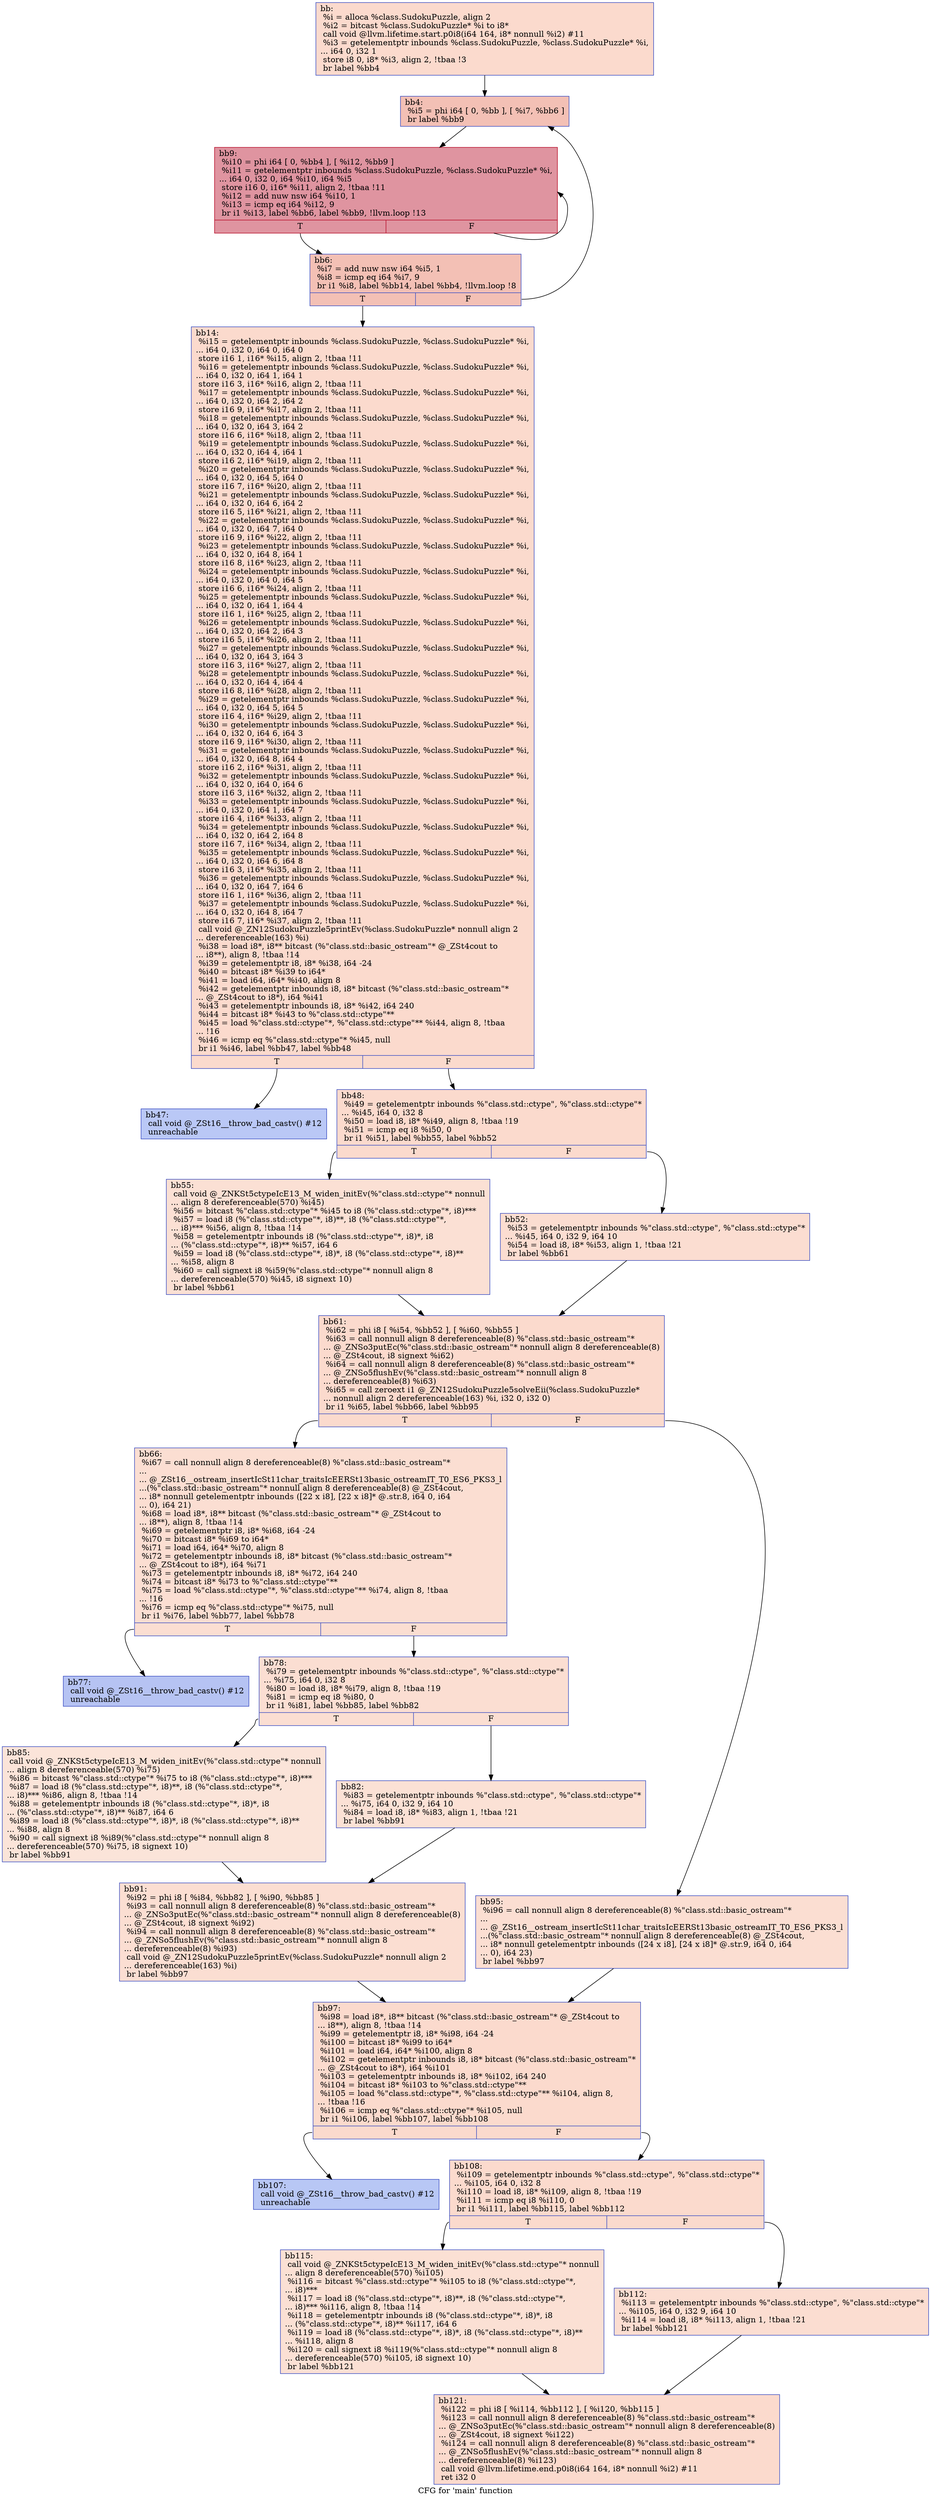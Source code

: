 digraph "CFG for 'main' function" {
	label="CFG for 'main' function";

	Node0x585cc40 [shape=record,color="#3d50c3ff", style=filled, fillcolor="#f7ac8e70",label="{bb:\l  %i = alloca %class.SudokuPuzzle, align 2\l  %i2 = bitcast %class.SudokuPuzzle* %i to i8*\l  call void @llvm.lifetime.start.p0i8(i64 164, i8* nonnull %i2) #11\l  %i3 = getelementptr inbounds %class.SudokuPuzzle, %class.SudokuPuzzle* %i,\l... i64 0, i32 1\l  store i8 0, i8* %i3, align 2, !tbaa !3\l  br label %bb4\l}"];
	Node0x585cc40 -> Node0x585d0e0;
	Node0x585d0e0 [shape=record,color="#3d50c3ff", style=filled, fillcolor="#e5705870",label="{bb4:                                              \l  %i5 = phi i64 [ 0, %bb ], [ %i7, %bb6 ]\l  br label %bb9\l}"];
	Node0x585d0e0 -> Node0x585d2a0;
	Node0x585d1c0 [shape=record,color="#3d50c3ff", style=filled, fillcolor="#e5705870",label="{bb6:                                              \l  %i7 = add nuw nsw i64 %i5, 1\l  %i8 = icmp eq i64 %i7, 9\l  br i1 %i8, label %bb14, label %bb4, !llvm.loop !8\l|{<s0>T|<s1>F}}"];
	Node0x585d1c0:s0 -> Node0x585d520;
	Node0x585d1c0:s1 -> Node0x585d0e0;
	Node0x585d2a0 [shape=record,color="#b70d28ff", style=filled, fillcolor="#b70d2870",label="{bb9:                                              \l  %i10 = phi i64 [ 0, %bb4 ], [ %i12, %bb9 ]\l  %i11 = getelementptr inbounds %class.SudokuPuzzle, %class.SudokuPuzzle* %i,\l... i64 0, i32 0, i64 %i10, i64 %i5\l  store i16 0, i16* %i11, align 2, !tbaa !11\l  %i12 = add nuw nsw i64 %i10, 1\l  %i13 = icmp eq i64 %i12, 9\l  br i1 %i13, label %bb6, label %bb9, !llvm.loop !13\l|{<s0>T|<s1>F}}"];
	Node0x585d2a0:s0 -> Node0x585d1c0;
	Node0x585d2a0:s1 -> Node0x585d2a0;
	Node0x585d520 [shape=record,color="#3d50c3ff", style=filled, fillcolor="#f7ac8e70",label="{bb14:                                             \l  %i15 = getelementptr inbounds %class.SudokuPuzzle, %class.SudokuPuzzle* %i,\l... i64 0, i32 0, i64 0, i64 0\l  store i16 1, i16* %i15, align 2, !tbaa !11\l  %i16 = getelementptr inbounds %class.SudokuPuzzle, %class.SudokuPuzzle* %i,\l... i64 0, i32 0, i64 1, i64 1\l  store i16 3, i16* %i16, align 2, !tbaa !11\l  %i17 = getelementptr inbounds %class.SudokuPuzzle, %class.SudokuPuzzle* %i,\l... i64 0, i32 0, i64 2, i64 2\l  store i16 9, i16* %i17, align 2, !tbaa !11\l  %i18 = getelementptr inbounds %class.SudokuPuzzle, %class.SudokuPuzzle* %i,\l... i64 0, i32 0, i64 3, i64 2\l  store i16 6, i16* %i18, align 2, !tbaa !11\l  %i19 = getelementptr inbounds %class.SudokuPuzzle, %class.SudokuPuzzle* %i,\l... i64 0, i32 0, i64 4, i64 1\l  store i16 2, i16* %i19, align 2, !tbaa !11\l  %i20 = getelementptr inbounds %class.SudokuPuzzle, %class.SudokuPuzzle* %i,\l... i64 0, i32 0, i64 5, i64 0\l  store i16 7, i16* %i20, align 2, !tbaa !11\l  %i21 = getelementptr inbounds %class.SudokuPuzzle, %class.SudokuPuzzle* %i,\l... i64 0, i32 0, i64 6, i64 2\l  store i16 5, i16* %i21, align 2, !tbaa !11\l  %i22 = getelementptr inbounds %class.SudokuPuzzle, %class.SudokuPuzzle* %i,\l... i64 0, i32 0, i64 7, i64 0\l  store i16 9, i16* %i22, align 2, !tbaa !11\l  %i23 = getelementptr inbounds %class.SudokuPuzzle, %class.SudokuPuzzle* %i,\l... i64 0, i32 0, i64 8, i64 1\l  store i16 8, i16* %i23, align 2, !tbaa !11\l  %i24 = getelementptr inbounds %class.SudokuPuzzle, %class.SudokuPuzzle* %i,\l... i64 0, i32 0, i64 0, i64 5\l  store i16 6, i16* %i24, align 2, !tbaa !11\l  %i25 = getelementptr inbounds %class.SudokuPuzzle, %class.SudokuPuzzle* %i,\l... i64 0, i32 0, i64 1, i64 4\l  store i16 1, i16* %i25, align 2, !tbaa !11\l  %i26 = getelementptr inbounds %class.SudokuPuzzle, %class.SudokuPuzzle* %i,\l... i64 0, i32 0, i64 2, i64 3\l  store i16 5, i16* %i26, align 2, !tbaa !11\l  %i27 = getelementptr inbounds %class.SudokuPuzzle, %class.SudokuPuzzle* %i,\l... i64 0, i32 0, i64 3, i64 3\l  store i16 3, i16* %i27, align 2, !tbaa !11\l  %i28 = getelementptr inbounds %class.SudokuPuzzle, %class.SudokuPuzzle* %i,\l... i64 0, i32 0, i64 4, i64 4\l  store i16 8, i16* %i28, align 2, !tbaa !11\l  %i29 = getelementptr inbounds %class.SudokuPuzzle, %class.SudokuPuzzle* %i,\l... i64 0, i32 0, i64 5, i64 5\l  store i16 4, i16* %i29, align 2, !tbaa !11\l  %i30 = getelementptr inbounds %class.SudokuPuzzle, %class.SudokuPuzzle* %i,\l... i64 0, i32 0, i64 6, i64 3\l  store i16 9, i16* %i30, align 2, !tbaa !11\l  %i31 = getelementptr inbounds %class.SudokuPuzzle, %class.SudokuPuzzle* %i,\l... i64 0, i32 0, i64 8, i64 4\l  store i16 2, i16* %i31, align 2, !tbaa !11\l  %i32 = getelementptr inbounds %class.SudokuPuzzle, %class.SudokuPuzzle* %i,\l... i64 0, i32 0, i64 0, i64 6\l  store i16 3, i16* %i32, align 2, !tbaa !11\l  %i33 = getelementptr inbounds %class.SudokuPuzzle, %class.SudokuPuzzle* %i,\l... i64 0, i32 0, i64 1, i64 7\l  store i16 4, i16* %i33, align 2, !tbaa !11\l  %i34 = getelementptr inbounds %class.SudokuPuzzle, %class.SudokuPuzzle* %i,\l... i64 0, i32 0, i64 2, i64 8\l  store i16 7, i16* %i34, align 2, !tbaa !11\l  %i35 = getelementptr inbounds %class.SudokuPuzzle, %class.SudokuPuzzle* %i,\l... i64 0, i32 0, i64 6, i64 8\l  store i16 3, i16* %i35, align 2, !tbaa !11\l  %i36 = getelementptr inbounds %class.SudokuPuzzle, %class.SudokuPuzzle* %i,\l... i64 0, i32 0, i64 7, i64 6\l  store i16 1, i16* %i36, align 2, !tbaa !11\l  %i37 = getelementptr inbounds %class.SudokuPuzzle, %class.SudokuPuzzle* %i,\l... i64 0, i32 0, i64 8, i64 7\l  store i16 7, i16* %i37, align 2, !tbaa !11\l  call void @_ZN12SudokuPuzzle5printEv(%class.SudokuPuzzle* nonnull align 2\l... dereferenceable(163) %i)\l  %i38 = load i8*, i8** bitcast (%\"class.std::basic_ostream\"* @_ZSt4cout to\l... i8**), align 8, !tbaa !14\l  %i39 = getelementptr i8, i8* %i38, i64 -24\l  %i40 = bitcast i8* %i39 to i64*\l  %i41 = load i64, i64* %i40, align 8\l  %i42 = getelementptr inbounds i8, i8* bitcast (%\"class.std::basic_ostream\"*\l... @_ZSt4cout to i8*), i64 %i41\l  %i43 = getelementptr inbounds i8, i8* %i42, i64 240\l  %i44 = bitcast i8* %i43 to %\"class.std::ctype\"**\l  %i45 = load %\"class.std::ctype\"*, %\"class.std::ctype\"** %i44, align 8, !tbaa\l... !16\l  %i46 = icmp eq %\"class.std::ctype\"* %i45, null\l  br i1 %i46, label %bb47, label %bb48\l|{<s0>T|<s1>F}}"];
	Node0x585d520:s0 -> Node0x5852190;
	Node0x585d520:s1 -> Node0x5852200;
	Node0x5852190 [shape=record,color="#3d50c3ff", style=filled, fillcolor="#6282ea70",label="{bb47:                                             \l  call void @_ZSt16__throw_bad_castv() #12\l  unreachable\l}"];
	Node0x5852200 [shape=record,color="#3d50c3ff", style=filled, fillcolor="#f7ac8e70",label="{bb48:                                             \l  %i49 = getelementptr inbounds %\"class.std::ctype\", %\"class.std::ctype\"*\l... %i45, i64 0, i32 8\l  %i50 = load i8, i8* %i49, align 8, !tbaa !19\l  %i51 = icmp eq i8 %i50, 0\l  br i1 %i51, label %bb55, label %bb52\l|{<s0>T|<s1>F}}"];
	Node0x5852200:s0 -> Node0x5852680;
	Node0x5852200:s1 -> Node0x58526f0;
	Node0x58526f0 [shape=record,color="#3d50c3ff", style=filled, fillcolor="#f7b39670",label="{bb52:                                             \l  %i53 = getelementptr inbounds %\"class.std::ctype\", %\"class.std::ctype\"*\l... %i45, i64 0, i32 9, i64 10\l  %i54 = load i8, i8* %i53, align 1, !tbaa !21\l  br label %bb61\l}"];
	Node0x58526f0 -> Node0x58650f0;
	Node0x5852680 [shape=record,color="#3d50c3ff", style=filled, fillcolor="#f7b99e70",label="{bb55:                                             \l  call void @_ZNKSt5ctypeIcE13_M_widen_initEv(%\"class.std::ctype\"* nonnull\l... align 8 dereferenceable(570) %i45)\l  %i56 = bitcast %\"class.std::ctype\"* %i45 to i8 (%\"class.std::ctype\"*, i8)***\l  %i57 = load i8 (%\"class.std::ctype\"*, i8)**, i8 (%\"class.std::ctype\"*,\l... i8)*** %i56, align 8, !tbaa !14\l  %i58 = getelementptr inbounds i8 (%\"class.std::ctype\"*, i8)*, i8\l... (%\"class.std::ctype\"*, i8)** %i57, i64 6\l  %i59 = load i8 (%\"class.std::ctype\"*, i8)*, i8 (%\"class.std::ctype\"*, i8)**\l... %i58, align 8\l  %i60 = call signext i8 %i59(%\"class.std::ctype\"* nonnull align 8\l... dereferenceable(570) %i45, i8 signext 10)\l  br label %bb61\l}"];
	Node0x5852680 -> Node0x58650f0;
	Node0x58650f0 [shape=record,color="#3d50c3ff", style=filled, fillcolor="#f7ac8e70",label="{bb61:                                             \l  %i62 = phi i8 [ %i54, %bb52 ], [ %i60, %bb55 ]\l  %i63 = call nonnull align 8 dereferenceable(8) %\"class.std::basic_ostream\"*\l... @_ZNSo3putEc(%\"class.std::basic_ostream\"* nonnull align 8 dereferenceable(8)\l... @_ZSt4cout, i8 signext %i62)\l  %i64 = call nonnull align 8 dereferenceable(8) %\"class.std::basic_ostream\"*\l... @_ZNSo5flushEv(%\"class.std::basic_ostream\"* nonnull align 8\l... dereferenceable(8) %i63)\l  %i65 = call zeroext i1 @_ZN12SudokuPuzzle5solveEii(%class.SudokuPuzzle*\l... nonnull align 2 dereferenceable(163) %i, i32 0, i32 0)\l  br i1 %i65, label %bb66, label %bb95\l|{<s0>T|<s1>F}}"];
	Node0x58650f0:s0 -> Node0x5865af0;
	Node0x58650f0:s1 -> Node0x5865b40;
	Node0x5865af0 [shape=record,color="#3d50c3ff", style=filled, fillcolor="#f7b59970",label="{bb66:                                             \l  %i67 = call nonnull align 8 dereferenceable(8) %\"class.std::basic_ostream\"*\l...\l... @_ZSt16__ostream_insertIcSt11char_traitsIcEERSt13basic_ostreamIT_T0_ES6_PKS3_l\l...(%\"class.std::basic_ostream\"* nonnull align 8 dereferenceable(8) @_ZSt4cout,\l... i8* nonnull getelementptr inbounds ([22 x i8], [22 x i8]* @.str.8, i64 0, i64\l... 0), i64 21)\l  %i68 = load i8*, i8** bitcast (%\"class.std::basic_ostream\"* @_ZSt4cout to\l... i8**), align 8, !tbaa !14\l  %i69 = getelementptr i8, i8* %i68, i64 -24\l  %i70 = bitcast i8* %i69 to i64*\l  %i71 = load i64, i64* %i70, align 8\l  %i72 = getelementptr inbounds i8, i8* bitcast (%\"class.std::basic_ostream\"*\l... @_ZSt4cout to i8*), i64 %i71\l  %i73 = getelementptr inbounds i8, i8* %i72, i64 240\l  %i74 = bitcast i8* %i73 to %\"class.std::ctype\"**\l  %i75 = load %\"class.std::ctype\"*, %\"class.std::ctype\"** %i74, align 8, !tbaa\l... !16\l  %i76 = icmp eq %\"class.std::ctype\"* %i75, null\l  br i1 %i76, label %bb77, label %bb78\l|{<s0>T|<s1>F}}"];
	Node0x5865af0:s0 -> Node0x58664c0;
	Node0x5865af0:s1 -> Node0x5866530;
	Node0x58664c0 [shape=record,color="#3d50c3ff", style=filled, fillcolor="#5977e370",label="{bb77:                                             \l  call void @_ZSt16__throw_bad_castv() #12\l  unreachable\l}"];
	Node0x5866530 [shape=record,color="#3d50c3ff", style=filled, fillcolor="#f7b59970",label="{bb78:                                             \l  %i79 = getelementptr inbounds %\"class.std::ctype\", %\"class.std::ctype\"*\l... %i75, i64 0, i32 8\l  %i80 = load i8, i8* %i79, align 8, !tbaa !19\l  %i81 = icmp eq i8 %i80, 0\l  br i1 %i81, label %bb85, label %bb82\l|{<s0>T|<s1>F}}"];
	Node0x5866530:s0 -> Node0x58669e0;
	Node0x5866530:s1 -> Node0x5866a50;
	Node0x5866a50 [shape=record,color="#3d50c3ff", style=filled, fillcolor="#f7bca170",label="{bb82:                                             \l  %i83 = getelementptr inbounds %\"class.std::ctype\", %\"class.std::ctype\"*\l... %i75, i64 0, i32 9, i64 10\l  %i84 = load i8, i8* %i83, align 1, !tbaa !21\l  br label %bb91\l}"];
	Node0x5866a50 -> Node0x5866d00;
	Node0x58669e0 [shape=record,color="#3d50c3ff", style=filled, fillcolor="#f5c1a970",label="{bb85:                                             \l  call void @_ZNKSt5ctypeIcE13_M_widen_initEv(%\"class.std::ctype\"* nonnull\l... align 8 dereferenceable(570) %i75)\l  %i86 = bitcast %\"class.std::ctype\"* %i75 to i8 (%\"class.std::ctype\"*, i8)***\l  %i87 = load i8 (%\"class.std::ctype\"*, i8)**, i8 (%\"class.std::ctype\"*,\l... i8)*** %i86, align 8, !tbaa !14\l  %i88 = getelementptr inbounds i8 (%\"class.std::ctype\"*, i8)*, i8\l... (%\"class.std::ctype\"*, i8)** %i87, i64 6\l  %i89 = load i8 (%\"class.std::ctype\"*, i8)*, i8 (%\"class.std::ctype\"*, i8)**\l... %i88, align 8\l  %i90 = call signext i8 %i89(%\"class.std::ctype\"* nonnull align 8\l... dereferenceable(570) %i75, i8 signext 10)\l  br label %bb91\l}"];
	Node0x58669e0 -> Node0x5866d00;
	Node0x5866d00 [shape=record,color="#3d50c3ff", style=filled, fillcolor="#f7b59970",label="{bb91:                                             \l  %i92 = phi i8 [ %i84, %bb82 ], [ %i90, %bb85 ]\l  %i93 = call nonnull align 8 dereferenceable(8) %\"class.std::basic_ostream\"*\l... @_ZNSo3putEc(%\"class.std::basic_ostream\"* nonnull align 8 dereferenceable(8)\l... @_ZSt4cout, i8 signext %i92)\l  %i94 = call nonnull align 8 dereferenceable(8) %\"class.std::basic_ostream\"*\l... @_ZNSo5flushEv(%\"class.std::basic_ostream\"* nonnull align 8\l... dereferenceable(8) %i93)\l  call void @_ZN12SudokuPuzzle5printEv(%class.SudokuPuzzle* nonnull align 2\l... dereferenceable(163) %i)\l  br label %bb97\l}"];
	Node0x5866d00 -> Node0x5864b50;
	Node0x5865b40 [shape=record,color="#3d50c3ff", style=filled, fillcolor="#f7b59970",label="{bb95:                                             \l  %i96 = call nonnull align 8 dereferenceable(8) %\"class.std::basic_ostream\"*\l...\l... @_ZSt16__ostream_insertIcSt11char_traitsIcEERSt13basic_ostreamIT_T0_ES6_PKS3_l\l...(%\"class.std::basic_ostream\"* nonnull align 8 dereferenceable(8) @_ZSt4cout,\l... i8* nonnull getelementptr inbounds ([24 x i8], [24 x i8]* @.str.9, i64 0, i64\l... 0), i64 23)\l  br label %bb97\l}"];
	Node0x5865b40 -> Node0x5864b50;
	Node0x5864b50 [shape=record,color="#3d50c3ff", style=filled, fillcolor="#f7ac8e70",label="{bb97:                                             \l  %i98 = load i8*, i8** bitcast (%\"class.std::basic_ostream\"* @_ZSt4cout to\l... i8**), align 8, !tbaa !14\l  %i99 = getelementptr i8, i8* %i98, i64 -24\l  %i100 = bitcast i8* %i99 to i64*\l  %i101 = load i64, i64* %i100, align 8\l  %i102 = getelementptr inbounds i8, i8* bitcast (%\"class.std::basic_ostream\"*\l... @_ZSt4cout to i8*), i64 %i101\l  %i103 = getelementptr inbounds i8, i8* %i102, i64 240\l  %i104 = bitcast i8* %i103 to %\"class.std::ctype\"**\l  %i105 = load %\"class.std::ctype\"*, %\"class.std::ctype\"** %i104, align 8,\l... !tbaa !16\l  %i106 = icmp eq %\"class.std::ctype\"* %i105, null\l  br i1 %i106, label %bb107, label %bb108\l|{<s0>T|<s1>F}}"];
	Node0x5864b50:s0 -> Node0x58685d0;
	Node0x5864b50:s1 -> Node0x5868640;
	Node0x58685d0 [shape=record,color="#3d50c3ff", style=filled, fillcolor="#5f7fe870",label="{bb107:                                            \l  call void @_ZSt16__throw_bad_castv() #12\l  unreachable\l}"];
	Node0x5868640 [shape=record,color="#3d50c3ff", style=filled, fillcolor="#f7ac8e70",label="{bb108:                                            \l  %i109 = getelementptr inbounds %\"class.std::ctype\", %\"class.std::ctype\"*\l... %i105, i64 0, i32 8\l  %i110 = load i8, i8* %i109, align 8, !tbaa !19\l  %i111 = icmp eq i8 %i110, 0\l  br i1 %i111, label %bb115, label %bb112\l|{<s0>T|<s1>F}}"];
	Node0x5868640:s0 -> Node0x5868af0;
	Node0x5868640:s1 -> Node0x5868b60;
	Node0x5868b60 [shape=record,color="#3d50c3ff", style=filled, fillcolor="#f7b39670",label="{bb112:                                            \l  %i113 = getelementptr inbounds %\"class.std::ctype\", %\"class.std::ctype\"*\l... %i105, i64 0, i32 9, i64 10\l  %i114 = load i8, i8* %i113, align 1, !tbaa !21\l  br label %bb121\l}"];
	Node0x5868b60 -> Node0x5868e10;
	Node0x5868af0 [shape=record,color="#3d50c3ff", style=filled, fillcolor="#f7b99e70",label="{bb115:                                            \l  call void @_ZNKSt5ctypeIcE13_M_widen_initEv(%\"class.std::ctype\"* nonnull\l... align 8 dereferenceable(570) %i105)\l  %i116 = bitcast %\"class.std::ctype\"* %i105 to i8 (%\"class.std::ctype\"*,\l... i8)***\l  %i117 = load i8 (%\"class.std::ctype\"*, i8)**, i8 (%\"class.std::ctype\"*,\l... i8)*** %i116, align 8, !tbaa !14\l  %i118 = getelementptr inbounds i8 (%\"class.std::ctype\"*, i8)*, i8\l... (%\"class.std::ctype\"*, i8)** %i117, i64 6\l  %i119 = load i8 (%\"class.std::ctype\"*, i8)*, i8 (%\"class.std::ctype\"*, i8)**\l... %i118, align 8\l  %i120 = call signext i8 %i119(%\"class.std::ctype\"* nonnull align 8\l... dereferenceable(570) %i105, i8 signext 10)\l  br label %bb121\l}"];
	Node0x5868af0 -> Node0x5868e10;
	Node0x5868e10 [shape=record,color="#3d50c3ff", style=filled, fillcolor="#f7ac8e70",label="{bb121:                                            \l  %i122 = phi i8 [ %i114, %bb112 ], [ %i120, %bb115 ]\l  %i123 = call nonnull align 8 dereferenceable(8) %\"class.std::basic_ostream\"*\l... @_ZNSo3putEc(%\"class.std::basic_ostream\"* nonnull align 8 dereferenceable(8)\l... @_ZSt4cout, i8 signext %i122)\l  %i124 = call nonnull align 8 dereferenceable(8) %\"class.std::basic_ostream\"*\l... @_ZNSo5flushEv(%\"class.std::basic_ostream\"* nonnull align 8\l... dereferenceable(8) %i123)\l  call void @llvm.lifetime.end.p0i8(i64 164, i8* nonnull %i2) #11\l  ret i32 0\l}"];
}
